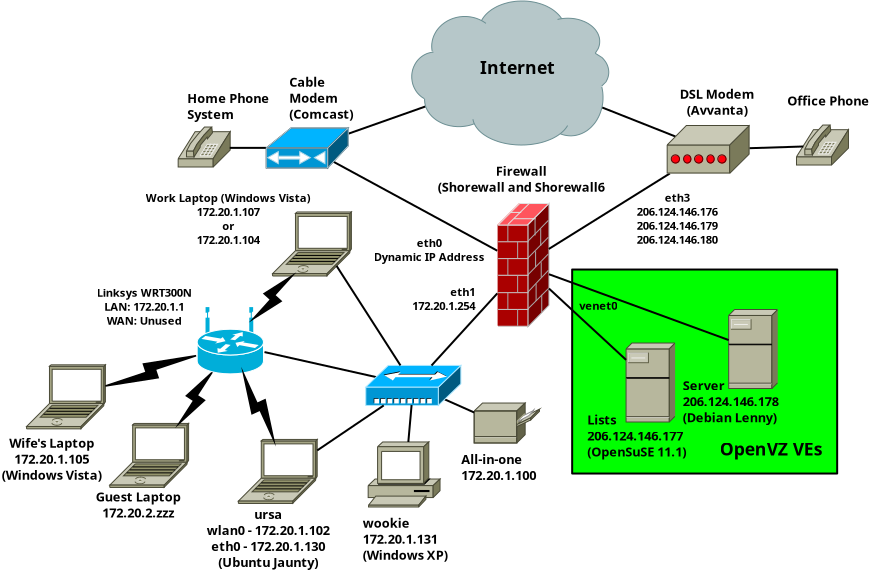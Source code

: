 <?xml version="1.0" encoding="UTF-8"?>
<dia:diagram xmlns:dia="http://www.lysator.liu.se/~alla/dia/">
  <dia:layer name="Background" visible="true">
    <dia:object type="Standard - Box" version="0" id="O0">
      <dia:attribute name="obj_pos">
        <dia:point val="34.45,8.725"/>
      </dia:attribute>
      <dia:attribute name="obj_bb">
        <dia:rectangle val="34.4,8.675;47.75,18.975"/>
      </dia:attribute>
      <dia:attribute name="elem_corner">
        <dia:point val="34.45,8.725"/>
      </dia:attribute>
      <dia:attribute name="elem_width">
        <dia:real val="13.25"/>
      </dia:attribute>
      <dia:attribute name="elem_height">
        <dia:real val="10.2"/>
      </dia:attribute>
      <dia:attribute name="inner_color">
        <dia:color val="#00ff00"/>
      </dia:attribute>
      <dia:attribute name="show_background">
        <dia:boolean val="true"/>
      </dia:attribute>
      <dia:attribute name="corner_radius">
        <dia:real val="1.175e-38"/>
      </dia:attribute>
    </dia:object>
    <dia:object type="Standard - Line" version="0" id="O1">
      <dia:attribute name="obj_pos">
        <dia:point val="30.707,7.786"/>
      </dia:attribute>
      <dia:attribute name="obj_bb">
        <dia:rectangle val="22.449,3.27;30.775,7.853"/>
      </dia:attribute>
      <dia:attribute name="conn_endpoints">
        <dia:point val="30.707,7.786"/>
        <dia:point val="22.517,3.338"/>
      </dia:attribute>
      <dia:attribute name="numcp">
        <dia:int val="1"/>
      </dia:attribute>
      <dia:connections>
        <dia:connection handle="0" to="O2" connection="10"/>
        <dia:connection handle="1" to="O41" connection="8"/>
      </dia:connections>
    </dia:object>
    <dia:object type="Cisco - Firewall" version="0" id="O2">
      <dia:attribute name="obj_pos">
        <dia:point val="30.722,5.4"/>
      </dia:attribute>
      <dia:attribute name="obj_bb">
        <dia:rectangle val="30.707,5.389;33.323,11.594"/>
      </dia:attribute>
      <dia:attribute name="elem_corner">
        <dia:point val="30.722,5.4"/>
      </dia:attribute>
      <dia:attribute name="elem_width">
        <dia:real val="2.565"/>
      </dia:attribute>
      <dia:attribute name="elem_height">
        <dia:real val="6.188"/>
      </dia:attribute>
      <dia:attribute name="line_width">
        <dia:real val="0.1"/>
      </dia:attribute>
      <dia:attribute name="line_colour">
        <dia:color val="#000000"/>
      </dia:attribute>
      <dia:attribute name="fill_colour">
        <dia:color val="#ffffff"/>
      </dia:attribute>
      <dia:attribute name="show_background">
        <dia:boolean val="true"/>
      </dia:attribute>
      <dia:attribute name="line_style">
        <dia:enum val="0"/>
        <dia:real val="1"/>
      </dia:attribute>
      <dia:attribute name="flip_horizontal">
        <dia:boolean val="false"/>
      </dia:attribute>
      <dia:attribute name="flip_vertical">
        <dia:boolean val="false"/>
      </dia:attribute>
    </dia:object>
    <dia:object type="Standard - Line" version="0" id="O3">
      <dia:attribute name="obj_pos">
        <dia:point val="33.281,7.698"/>
      </dia:attribute>
      <dia:attribute name="obj_bb">
        <dia:rectangle val="33.212,3.853;39.403,7.767"/>
      </dia:attribute>
      <dia:attribute name="conn_endpoints">
        <dia:point val="33.281,7.698"/>
        <dia:point val="39.334,3.922"/>
      </dia:attribute>
      <dia:attribute name="numcp">
        <dia:int val="1"/>
      </dia:attribute>
      <dia:connections>
        <dia:connection handle="0" to="O2" connection="10"/>
        <dia:connection handle="1" to="O42" connection="10"/>
      </dia:connections>
    </dia:object>
    <dia:object type="Cisco - Laptop" version="0" id="O4">
      <dia:attribute name="obj_pos">
        <dia:point val="19.471,5.848"/>
      </dia:attribute>
      <dia:attribute name="obj_bb">
        <dia:rectangle val="19.47,5.847;23.412,9.803"/>
      </dia:attribute>
      <dia:attribute name="elem_corner">
        <dia:point val="19.471,5.848"/>
      </dia:attribute>
      <dia:attribute name="elem_width">
        <dia:real val="3.94"/>
      </dia:attribute>
      <dia:attribute name="elem_height">
        <dia:real val="3.202"/>
      </dia:attribute>
      <dia:attribute name="line_width">
        <dia:real val="0.1"/>
      </dia:attribute>
      <dia:attribute name="line_colour">
        <dia:color val="#000000"/>
      </dia:attribute>
      <dia:attribute name="fill_colour">
        <dia:color val="#ffffff"/>
      </dia:attribute>
      <dia:attribute name="show_background">
        <dia:boolean val="true"/>
      </dia:attribute>
      <dia:attribute name="line_style">
        <dia:enum val="0"/>
        <dia:real val="1"/>
      </dia:attribute>
      <dia:attribute name="flip_horizontal">
        <dia:boolean val="false"/>
      </dia:attribute>
      <dia:attribute name="flip_vertical">
        <dia:boolean val="false"/>
      </dia:attribute>
    </dia:object>
    <dia:object type="Cisco - Laptop" version="0" id="O5">
      <dia:attribute name="obj_pos">
        <dia:point val="17.761,17.221"/>
      </dia:attribute>
      <dia:attribute name="obj_bb">
        <dia:rectangle val="17.76,17.22;21.702,20.863"/>
      </dia:attribute>
      <dia:attribute name="elem_corner">
        <dia:point val="17.761,17.221"/>
      </dia:attribute>
      <dia:attribute name="elem_width">
        <dia:real val="3.94"/>
      </dia:attribute>
      <dia:attribute name="elem_height">
        <dia:real val="3.202"/>
      </dia:attribute>
      <dia:attribute name="line_width">
        <dia:real val="0.1"/>
      </dia:attribute>
      <dia:attribute name="line_colour">
        <dia:color val="#000000"/>
      </dia:attribute>
      <dia:attribute name="fill_colour">
        <dia:color val="#ffffff"/>
      </dia:attribute>
      <dia:attribute name="show_background">
        <dia:boolean val="true"/>
      </dia:attribute>
      <dia:attribute name="line_style">
        <dia:enum val="0"/>
        <dia:real val="1"/>
      </dia:attribute>
      <dia:attribute name="flip_horizontal">
        <dia:boolean val="false"/>
      </dia:attribute>
      <dia:attribute name="flip_vertical">
        <dia:boolean val="false"/>
      </dia:attribute>
    </dia:object>
    <dia:object type="Cisco - Laptop" version="0" id="O6">
      <dia:attribute name="obj_pos">
        <dia:point val="7.171,13.491"/>
      </dia:attribute>
      <dia:attribute name="obj_bb">
        <dia:rectangle val="7.17,13.49;11.112,17.074"/>
      </dia:attribute>
      <dia:attribute name="elem_corner">
        <dia:point val="7.171,13.491"/>
      </dia:attribute>
      <dia:attribute name="elem_width">
        <dia:real val="3.94"/>
      </dia:attribute>
      <dia:attribute name="elem_height">
        <dia:real val="3.202"/>
      </dia:attribute>
      <dia:attribute name="line_width">
        <dia:real val="0.1"/>
      </dia:attribute>
      <dia:attribute name="line_colour">
        <dia:color val="#000000"/>
      </dia:attribute>
      <dia:attribute name="fill_colour">
        <dia:color val="#ffffff"/>
      </dia:attribute>
      <dia:attribute name="show_background">
        <dia:boolean val="true"/>
      </dia:attribute>
      <dia:attribute name="line_style">
        <dia:enum val="0"/>
        <dia:real val="1"/>
      </dia:attribute>
      <dia:attribute name="flip_horizontal">
        <dia:boolean val="false"/>
      </dia:attribute>
      <dia:attribute name="flip_vertical">
        <dia:boolean val="false"/>
      </dia:attribute>
    </dia:object>
    <dia:object type="Network - WAN Link" version="1" id="O7">
      <dia:attribute name="obj_pos">
        <dia:point val="11.111,14.548"/>
      </dia:attribute>
      <dia:attribute name="obj_bb">
        <dia:rectangle val="11.111,13.035;15.65,14.548"/>
      </dia:attribute>
      <dia:attribute name="conn_endpoints">
        <dia:point val="11.111,14.548"/>
        <dia:point val="15.65,13.035"/>
      </dia:attribute>
      <dia:attribute name="width">
        <dia:real val="1"/>
      </dia:attribute>
      <dia:attribute name="line_color">
        <dia:color val="#000000"/>
      </dia:attribute>
      <dia:attribute name="fill_color">
        <dia:color val="#000000"/>
      </dia:attribute>
      <dia:connections>
        <dia:connection handle="0" to="O6" connection="8"/>
        <dia:connection handle="1" to="O40" connection="9"/>
      </dia:connections>
    </dia:object>
    <dia:object type="Standard - Line" version="0" id="O8">
      <dia:attribute name="obj_pos">
        <dia:point val="24.719,14.12"/>
      </dia:attribute>
      <dia:attribute name="obj_bb">
        <dia:rectangle val="19.006,12.794;24.778,14.18"/>
      </dia:attribute>
      <dia:attribute name="conn_endpoints">
        <dia:point val="24.719,14.12"/>
        <dia:point val="19.066,12.854"/>
      </dia:attribute>
      <dia:attribute name="numcp">
        <dia:int val="1"/>
      </dia:attribute>
      <dia:connections>
        <dia:connection handle="0" to="O23" connection="10"/>
        <dia:connection handle="1" to="O40" connection="9"/>
      </dia:connections>
    </dia:object>
    <dia:object type="Cisco - File Server" version="0" id="O9">
      <dia:attribute name="obj_pos">
        <dia:point val="37.145,12.4"/>
      </dia:attribute>
      <dia:attribute name="obj_bb">
        <dia:rectangle val="37.143,12.399;39.599,16.351"/>
      </dia:attribute>
      <dia:attribute name="elem_corner">
        <dia:point val="37.145,12.4"/>
      </dia:attribute>
      <dia:attribute name="elem_width">
        <dia:real val="2.453"/>
      </dia:attribute>
      <dia:attribute name="elem_height">
        <dia:real val="3.95"/>
      </dia:attribute>
      <dia:attribute name="line_width">
        <dia:real val="0.1"/>
      </dia:attribute>
      <dia:attribute name="line_colour">
        <dia:color val="#000000"/>
      </dia:attribute>
      <dia:attribute name="fill_colour">
        <dia:color val="#ffffff"/>
      </dia:attribute>
      <dia:attribute name="show_background">
        <dia:boolean val="true"/>
      </dia:attribute>
      <dia:attribute name="line_style">
        <dia:enum val="0"/>
        <dia:real val="1"/>
      </dia:attribute>
      <dia:attribute name="flip_horizontal">
        <dia:boolean val="false"/>
      </dia:attribute>
      <dia:attribute name="flip_vertical">
        <dia:boolean val="false"/>
      </dia:attribute>
    </dia:object>
    <dia:object type="Standard - Line" version="0" id="O10">
      <dia:attribute name="obj_pos">
        <dia:point val="33.289,9.677"/>
      </dia:attribute>
      <dia:attribute name="obj_bb">
        <dia:rectangle val="33.218,9.606;37.216,13.314"/>
      </dia:attribute>
      <dia:attribute name="conn_endpoints">
        <dia:point val="33.289,9.677"/>
        <dia:point val="37.145,13.244"/>
      </dia:attribute>
      <dia:attribute name="numcp">
        <dia:int val="1"/>
      </dia:attribute>
      <dia:connections>
        <dia:connection handle="0" to="O2" connection="10"/>
        <dia:connection handle="1" to="O9" connection="10"/>
      </dia:connections>
    </dia:object>
    <dia:object type="Cisco - Printer" version="0" id="O11">
      <dia:attribute name="obj_pos">
        <dia:point val="29.55,15.4"/>
      </dia:attribute>
      <dia:attribute name="obj_bb">
        <dia:rectangle val="29.549,15.399;32.818,17.401"/>
      </dia:attribute>
      <dia:attribute name="elem_corner">
        <dia:point val="29.55,15.4"/>
      </dia:attribute>
      <dia:attribute name="elem_width">
        <dia:real val="3.265"/>
      </dia:attribute>
      <dia:attribute name="elem_height">
        <dia:real val="2"/>
      </dia:attribute>
      <dia:attribute name="line_width">
        <dia:real val="0.1"/>
      </dia:attribute>
      <dia:attribute name="line_colour">
        <dia:color val="#000000"/>
      </dia:attribute>
      <dia:attribute name="fill_colour">
        <dia:color val="#ffffff"/>
      </dia:attribute>
      <dia:attribute name="show_background">
        <dia:boolean val="true"/>
      </dia:attribute>
      <dia:attribute name="line_style">
        <dia:enum val="0"/>
        <dia:real val="1"/>
      </dia:attribute>
      <dia:attribute name="flip_horizontal">
        <dia:boolean val="false"/>
      </dia:attribute>
      <dia:attribute name="flip_vertical">
        <dia:boolean val="false"/>
      </dia:attribute>
    </dia:object>
    <dia:object type="Standard - Line" version="0" id="O12">
      <dia:attribute name="obj_pos">
        <dia:point val="28.077,15.219"/>
      </dia:attribute>
      <dia:attribute name="obj_bb">
        <dia:rectangle val="28.011,15.153;29.616,15.941"/>
      </dia:attribute>
      <dia:attribute name="conn_endpoints">
        <dia:point val="28.077,15.219"/>
        <dia:point val="29.55,15.875"/>
      </dia:attribute>
      <dia:attribute name="numcp">
        <dia:int val="1"/>
      </dia:attribute>
      <dia:connections>
        <dia:connection handle="0" to="O23" connection="10"/>
        <dia:connection handle="1" to="O11" connection="10"/>
      </dia:connections>
    </dia:object>
    <dia:object type="Standard - Text" version="1" id="O13">
      <dia:attribute name="obj_pos">
        <dia:point val="20.777,3.65"/>
      </dia:attribute>
      <dia:attribute name="obj_bb">
        <dia:rectangle val="20.777,3.25;20.777,4.45"/>
      </dia:attribute>
      <dia:attribute name="text">
        <dia:composite type="text">
          <dia:attribute name="string">
            <dia:string>##</dia:string>
          </dia:attribute>
          <dia:attribute name="font">
            <dia:font family="sans" style="0" name="Helvetica"/>
          </dia:attribute>
          <dia:attribute name="height">
            <dia:real val="0.8"/>
          </dia:attribute>
          <dia:attribute name="pos">
            <dia:point val="20.777,3.65"/>
          </dia:attribute>
          <dia:attribute name="color">
            <dia:color val="#000000"/>
          </dia:attribute>
          <dia:attribute name="alignment">
            <dia:enum val="0"/>
          </dia:attribute>
        </dia:composite>
      </dia:attribute>
      <dia:attribute name="valign">
        <dia:enum val="3"/>
      </dia:attribute>
    </dia:object>
    <dia:object type="Standard - Text" version="1" id="O14">
      <dia:attribute name="obj_pos">
        <dia:point val="35.2,16.475"/>
      </dia:attribute>
      <dia:attribute name="obj_bb">
        <dia:rectangle val="35.2,15.915;40.767,18.507"/>
      </dia:attribute>
      <dia:attribute name="text">
        <dia:composite type="text">
          <dia:attribute name="string">
            <dia:string>#Lists
206.124.146.177
(OpenSuSE 11.1)#</dia:string>
          </dia:attribute>
          <dia:attribute name="font">
            <dia:font family="sans" style="80" name="Helvetica-Bold"/>
          </dia:attribute>
          <dia:attribute name="height">
            <dia:real val="0.8"/>
          </dia:attribute>
          <dia:attribute name="pos">
            <dia:point val="35.2,16.475"/>
          </dia:attribute>
          <dia:attribute name="color">
            <dia:color val="#000000"/>
          </dia:attribute>
          <dia:attribute name="alignment">
            <dia:enum val="0"/>
          </dia:attribute>
        </dia:composite>
      </dia:attribute>
      <dia:attribute name="valign">
        <dia:enum val="3"/>
      </dia:attribute>
    </dia:object>
    <dia:object type="Standard - Text" version="1" id="O15">
      <dia:attribute name="obj_pos">
        <dia:point val="28.9,18.45"/>
      </dia:attribute>
      <dia:attribute name="obj_bb">
        <dia:rectangle val="28.9,17.89;33.23,19.682"/>
      </dia:attribute>
      <dia:attribute name="text">
        <dia:composite type="text">
          <dia:attribute name="string">
            <dia:string>#All-in-one
172.20.1.100#</dia:string>
          </dia:attribute>
          <dia:attribute name="font">
            <dia:font family="sans" style="80" name="Helvetica-Bold"/>
          </dia:attribute>
          <dia:attribute name="height">
            <dia:real val="0.8"/>
          </dia:attribute>
          <dia:attribute name="pos">
            <dia:point val="28.9,18.45"/>
          </dia:attribute>
          <dia:attribute name="color">
            <dia:color val="#000000"/>
          </dia:attribute>
          <dia:attribute name="alignment">
            <dia:enum val="0"/>
          </dia:attribute>
        </dia:composite>
      </dia:attribute>
      <dia:attribute name="valign">
        <dia:enum val="3"/>
      </dia:attribute>
    </dia:object>
    <dia:object type="Standard - Text" version="1" id="O16">
      <dia:attribute name="obj_pos">
        <dia:point val="31.9,4.037"/>
      </dia:attribute>
      <dia:attribute name="obj_bb">
        <dia:rectangle val="27.499,3.495;36.301,5.235"/>
      </dia:attribute>
      <dia:attribute name="text">
        <dia:composite type="text">
          <dia:attribute name="string">
            <dia:string>#Firewall
(Shorewall and Shorewall6#</dia:string>
          </dia:attribute>
          <dia:attribute name="font">
            <dia:font family="sans" style="80" name="Helvetica-Bold"/>
          </dia:attribute>
          <dia:attribute name="height">
            <dia:real val="0.8"/>
          </dia:attribute>
          <dia:attribute name="pos">
            <dia:point val="31.9,4.037"/>
          </dia:attribute>
          <dia:attribute name="color">
            <dia:color val="#000000"/>
          </dia:attribute>
          <dia:attribute name="alignment">
            <dia:enum val="1"/>
          </dia:attribute>
        </dia:composite>
      </dia:attribute>
      <dia:attribute name="valign">
        <dia:enum val="3"/>
      </dia:attribute>
    </dia:object>
    <dia:object type="Standard - Text" version="1" id="O17">
      <dia:attribute name="obj_pos">
        <dia:point val="19.25,21.2"/>
      </dia:attribute>
      <dia:attribute name="obj_bb">
        <dia:rectangle val="15.794,20.64;22.723,24.032"/>
      </dia:attribute>
      <dia:attribute name="text">
        <dia:composite type="text">
          <dia:attribute name="string">
            <dia:string>#ursa
wlan0 - 172.20.1.102
eth0 - 172.20.1.130
(Ubuntu Jaunty)#</dia:string>
          </dia:attribute>
          <dia:attribute name="font">
            <dia:font family="sans" style="80" name="Helvetica-Bold"/>
          </dia:attribute>
          <dia:attribute name="height">
            <dia:real val="0.8"/>
          </dia:attribute>
          <dia:attribute name="pos">
            <dia:point val="19.25,21.2"/>
          </dia:attribute>
          <dia:attribute name="color">
            <dia:color val="#000000"/>
          </dia:attribute>
          <dia:attribute name="alignment">
            <dia:enum val="1"/>
          </dia:attribute>
        </dia:composite>
      </dia:attribute>
      <dia:attribute name="valign">
        <dia:enum val="3"/>
      </dia:attribute>
    </dia:object>
    <dia:object type="Standard - Text" version="1" id="O18">
      <dia:attribute name="obj_pos">
        <dia:point val="13.05,10.088"/>
      </dia:attribute>
      <dia:attribute name="obj_bb">
        <dia:rectangle val="10.502,9.613;15.598,11.835"/>
      </dia:attribute>
      <dia:attribute name="text">
        <dia:composite type="text">
          <dia:attribute name="string">
            <dia:string>#Linksys WRT300N
LAN: 172.20.1.1
WAN: Unused#</dia:string>
          </dia:attribute>
          <dia:attribute name="font">
            <dia:font family="sans" style="80" name="Helvetica-Bold"/>
          </dia:attribute>
          <dia:attribute name="height">
            <dia:real val="0.7"/>
          </dia:attribute>
          <dia:attribute name="pos">
            <dia:point val="13.05,10.088"/>
          </dia:attribute>
          <dia:attribute name="color">
            <dia:color val="#000000"/>
          </dia:attribute>
          <dia:attribute name="alignment">
            <dia:enum val="1"/>
          </dia:attribute>
        </dia:composite>
      </dia:attribute>
      <dia:attribute name="valign">
        <dia:enum val="3"/>
      </dia:attribute>
    </dia:object>
    <dia:object type="Standard - Text" version="1" id="O19">
      <dia:attribute name="obj_pos">
        <dia:point val="17.25,5.35"/>
      </dia:attribute>
      <dia:attribute name="obj_bb">
        <dia:rectangle val="12.986,4.9;21.514,8.568"/>
      </dia:attribute>
      <dia:attribute name="text">
        <dia:composite type="text">
          <dia:attribute name="string">
            <dia:string>#Work Laptop (Windows Vista)
172.20.1.107
or
172.20.1.104
#</dia:string>
          </dia:attribute>
          <dia:attribute name="font">
            <dia:font family="sans" style="80" name="Helvetica-Bold"/>
          </dia:attribute>
          <dia:attribute name="height">
            <dia:real val="0.7"/>
          </dia:attribute>
          <dia:attribute name="pos">
            <dia:point val="17.25,5.35"/>
          </dia:attribute>
          <dia:attribute name="color">
            <dia:color val="#000000"/>
          </dia:attribute>
          <dia:attribute name="alignment">
            <dia:enum val="1"/>
          </dia:attribute>
        </dia:composite>
      </dia:attribute>
      <dia:attribute name="valign">
        <dia:enum val="3"/>
      </dia:attribute>
    </dia:object>
    <dia:object type="Standard - Text" version="1" id="O20">
      <dia:attribute name="obj_pos">
        <dia:point val="8.433,17.641"/>
      </dia:attribute>
      <dia:attribute name="obj_bb">
        <dia:rectangle val="5.752,17.081;11.132,19.672"/>
      </dia:attribute>
      <dia:attribute name="text">
        <dia:composite type="text">
          <dia:attribute name="string">
            <dia:string>#Wife's Laptop
172.20.1.105
(Windows Vista)#</dia:string>
          </dia:attribute>
          <dia:attribute name="font">
            <dia:font family="sans" style="80" name="Helvetica-Bold"/>
          </dia:attribute>
          <dia:attribute name="height">
            <dia:real val="0.8"/>
          </dia:attribute>
          <dia:attribute name="pos">
            <dia:point val="8.433,17.641"/>
          </dia:attribute>
          <dia:attribute name="color">
            <dia:color val="#000000"/>
          </dia:attribute>
          <dia:attribute name="alignment">
            <dia:enum val="1"/>
          </dia:attribute>
        </dia:composite>
      </dia:attribute>
      <dia:attribute name="valign">
        <dia:enum val="3"/>
      </dia:attribute>
    </dia:object>
    <dia:object type="Standard - Text" version="1" id="O21">
      <dia:attribute name="obj_pos">
        <dia:point val="41.7,0.188"/>
      </dia:attribute>
      <dia:attribute name="obj_bb">
        <dia:rectangle val="39.76,-0.355;43.64,1.385"/>
      </dia:attribute>
      <dia:attribute name="text">
        <dia:composite type="text">
          <dia:attribute name="string">
            <dia:string>#DSL Modem
(Avvanta)#</dia:string>
          </dia:attribute>
          <dia:attribute name="font">
            <dia:font family="sans" style="80" name="Helvetica-Bold"/>
          </dia:attribute>
          <dia:attribute name="height">
            <dia:real val="0.8"/>
          </dia:attribute>
          <dia:attribute name="pos">
            <dia:point val="41.7,0.188"/>
          </dia:attribute>
          <dia:attribute name="color">
            <dia:color val="#000000"/>
          </dia:attribute>
          <dia:attribute name="alignment">
            <dia:enum val="1"/>
          </dia:attribute>
        </dia:composite>
      </dia:attribute>
      <dia:attribute name="valign">
        <dia:enum val="3"/>
      </dia:attribute>
    </dia:object>
    <dia:object type="Standard - Line" version="0" id="O22">
      <dia:attribute name="obj_pos">
        <dia:point val="39.688,2.105"/>
      </dia:attribute>
      <dia:attribute name="obj_bb">
        <dia:rectangle val="35.873,0.555;39.753,2.17"/>
      </dia:attribute>
      <dia:attribute name="conn_endpoints">
        <dia:point val="39.688,2.105"/>
        <dia:point val="35.938,0.619"/>
      </dia:attribute>
      <dia:attribute name="numcp">
        <dia:int val="1"/>
      </dia:attribute>
      <dia:connections>
        <dia:connection handle="0" to="O42" connection="10"/>
        <dia:connection handle="1" to="O43" connection="14"/>
      </dia:connections>
    </dia:object>
    <dia:object type="Cisco - Small hub" version="0" id="O23">
      <dia:attribute name="obj_pos">
        <dia:point val="24.131,13.521"/>
      </dia:attribute>
      <dia:attribute name="obj_bb">
        <dia:rectangle val="24.13,13.52;28.886,15.522"/>
      </dia:attribute>
      <dia:attribute name="elem_corner">
        <dia:point val="24.131,13.521"/>
      </dia:attribute>
      <dia:attribute name="elem_width">
        <dia:real val="4.754"/>
      </dia:attribute>
      <dia:attribute name="elem_height">
        <dia:real val="2"/>
      </dia:attribute>
      <dia:attribute name="line_width">
        <dia:real val="0.1"/>
      </dia:attribute>
      <dia:attribute name="line_colour">
        <dia:color val="#000000"/>
      </dia:attribute>
      <dia:attribute name="fill_colour">
        <dia:color val="#ffffff"/>
      </dia:attribute>
      <dia:attribute name="show_background">
        <dia:boolean val="true"/>
      </dia:attribute>
      <dia:attribute name="line_style">
        <dia:enum val="0"/>
        <dia:real val="1"/>
      </dia:attribute>
      <dia:attribute name="flip_horizontal">
        <dia:boolean val="false"/>
      </dia:attribute>
      <dia:attribute name="flip_vertical">
        <dia:boolean val="false"/>
      </dia:attribute>
    </dia:object>
    <dia:object type="Standard - Line" version="0" id="O24">
      <dia:attribute name="obj_pos">
        <dia:point val="30.707,9.919"/>
      </dia:attribute>
      <dia:attribute name="obj_bb">
        <dia:rectangle val="27.345,9.848;30.777,13.597"/>
      </dia:attribute>
      <dia:attribute name="conn_endpoints">
        <dia:point val="30.707,9.919"/>
        <dia:point val="27.416,13.526"/>
      </dia:attribute>
      <dia:attribute name="numcp">
        <dia:int val="1"/>
      </dia:attribute>
      <dia:connections>
        <dia:connection handle="0" to="O2" connection="10"/>
        <dia:connection handle="1" to="O23" connection="10"/>
      </dia:connections>
    </dia:object>
    <dia:object type="Standard - Text" version="1" id="O25">
      <dia:attribute name="obj_pos">
        <dia:point val="29.6,10.05"/>
      </dia:attribute>
      <dia:attribute name="obj_bb">
        <dia:rectangle val="25.82,9.575;29.6,11.098"/>
      </dia:attribute>
      <dia:attribute name="text">
        <dia:composite type="text">
          <dia:attribute name="string">
            <dia:string>#eth1
172.20.1.254#</dia:string>
          </dia:attribute>
          <dia:attribute name="font">
            <dia:font family="sans" style="80" name="Helvetica-Bold"/>
          </dia:attribute>
          <dia:attribute name="height">
            <dia:real val="0.7"/>
          </dia:attribute>
          <dia:attribute name="pos">
            <dia:point val="29.6,10.05"/>
          </dia:attribute>
          <dia:attribute name="color">
            <dia:color val="#000000"/>
          </dia:attribute>
          <dia:attribute name="alignment">
            <dia:enum val="2"/>
          </dia:attribute>
        </dia:composite>
      </dia:attribute>
      <dia:attribute name="valign">
        <dia:enum val="3"/>
      </dia:attribute>
    </dia:object>
    <dia:object type="Cisco - Laptop" version="0" id="O26">
      <dia:attribute name="obj_pos">
        <dia:point val="11.331,16.421"/>
      </dia:attribute>
      <dia:attribute name="obj_bb">
        <dia:rectangle val="11.33,16.42;15.272,20.004"/>
      </dia:attribute>
      <dia:attribute name="elem_corner">
        <dia:point val="11.331,16.421"/>
      </dia:attribute>
      <dia:attribute name="elem_width">
        <dia:real val="3.94"/>
      </dia:attribute>
      <dia:attribute name="elem_height">
        <dia:real val="3.202"/>
      </dia:attribute>
      <dia:attribute name="line_width">
        <dia:real val="0.1"/>
      </dia:attribute>
      <dia:attribute name="line_colour">
        <dia:color val="#000000"/>
      </dia:attribute>
      <dia:attribute name="fill_colour">
        <dia:color val="#ffffff"/>
      </dia:attribute>
      <dia:attribute name="show_background">
        <dia:boolean val="true"/>
      </dia:attribute>
      <dia:attribute name="line_style">
        <dia:enum val="0"/>
        <dia:real val="1"/>
      </dia:attribute>
      <dia:attribute name="flip_horizontal">
        <dia:boolean val="false"/>
      </dia:attribute>
      <dia:attribute name="flip_vertical">
        <dia:boolean val="false"/>
      </dia:attribute>
    </dia:object>
    <dia:object type="Standard - Text" version="1" id="O27">
      <dia:attribute name="obj_pos">
        <dia:point val="12.758,20.325"/>
      </dia:attribute>
      <dia:attribute name="obj_bb">
        <dia:rectangle val="10.557,19.782;14.957,21.523"/>
      </dia:attribute>
      <dia:attribute name="text">
        <dia:composite type="text">
          <dia:attribute name="string">
            <dia:string>#Guest Laptop
172.20.2.zzz#</dia:string>
          </dia:attribute>
          <dia:attribute name="font">
            <dia:font family="sans" style="80" name="Helvetica-Bold"/>
          </dia:attribute>
          <dia:attribute name="height">
            <dia:real val="0.8"/>
          </dia:attribute>
          <dia:attribute name="pos">
            <dia:point val="12.758,20.325"/>
          </dia:attribute>
          <dia:attribute name="color">
            <dia:color val="#000000"/>
          </dia:attribute>
          <dia:attribute name="alignment">
            <dia:enum val="1"/>
          </dia:attribute>
        </dia:composite>
      </dia:attribute>
      <dia:attribute name="valign">
        <dia:enum val="3"/>
      </dia:attribute>
    </dia:object>
    <dia:object type="Network - WAN Link" version="1" id="O28">
      <dia:attribute name="obj_pos">
        <dia:point val="16.432,13.885"/>
      </dia:attribute>
      <dia:attribute name="obj_bb">
        <dia:rectangle val="14.795,13.885;16.432,16.421"/>
      </dia:attribute>
      <dia:attribute name="conn_endpoints">
        <dia:point val="16.432,13.885"/>
        <dia:point val="14.795,16.421"/>
      </dia:attribute>
      <dia:attribute name="width">
        <dia:real val="1"/>
      </dia:attribute>
      <dia:attribute name="line_color">
        <dia:color val="#000000"/>
      </dia:attribute>
      <dia:attribute name="fill_color">
        <dia:color val="#000000"/>
      </dia:attribute>
      <dia:connections>
        <dia:connection handle="0" to="O40" connection="9"/>
        <dia:connection handle="1" to="O26" connection="8"/>
      </dia:connections>
    </dia:object>
    <dia:object type="Standard - Line" version="0" id="O29">
      <dia:attribute name="obj_pos">
        <dia:point val="22.671,8.546"/>
      </dia:attribute>
      <dia:attribute name="obj_bb">
        <dia:rectangle val="22.602,8.477;25.935,13.59"/>
      </dia:attribute>
      <dia:attribute name="conn_endpoints">
        <dia:point val="22.671,8.546"/>
        <dia:point val="25.866,13.521"/>
      </dia:attribute>
      <dia:attribute name="numcp">
        <dia:int val="1"/>
      </dia:attribute>
      <dia:connections>
        <dia:connection handle="0" to="O4" connection="8"/>
        <dia:connection handle="1" to="O23" connection="10"/>
      </dia:connections>
    </dia:object>
    <dia:object type="Standard - Text" version="1" id="O30">
      <dia:attribute name="obj_pos">
        <dia:point val="14.3,7.775"/>
      </dia:attribute>
      <dia:attribute name="obj_bb">
        <dia:rectangle val="14.3,7.375;14.3,8.575"/>
      </dia:attribute>
      <dia:attribute name="text">
        <dia:composite type="text">
          <dia:attribute name="string">
            <dia:string>##</dia:string>
          </dia:attribute>
          <dia:attribute name="font">
            <dia:font family="sans" style="0" name="Helvetica"/>
          </dia:attribute>
          <dia:attribute name="height">
            <dia:real val="0.8"/>
          </dia:attribute>
          <dia:attribute name="pos">
            <dia:point val="14.3,7.775"/>
          </dia:attribute>
          <dia:attribute name="color">
            <dia:color val="#000000"/>
          </dia:attribute>
          <dia:attribute name="alignment">
            <dia:enum val="0"/>
          </dia:attribute>
        </dia:composite>
      </dia:attribute>
      <dia:attribute name="valign">
        <dia:enum val="3"/>
      </dia:attribute>
    </dia:object>
    <dia:object type="Standard - Text" version="1" id="O31">
      <dia:attribute name="obj_pos">
        <dia:point val="20.3,-0.412"/>
      </dia:attribute>
      <dia:attribute name="obj_bb">
        <dia:rectangle val="20.3,-0.919;23.635,2.486"/>
      </dia:attribute>
      <dia:attribute name="text">
        <dia:composite type="text">
          <dia:attribute name="string">
            <dia:string>#Cable
Modem
(Comcast)
#</dia:string>
          </dia:attribute>
          <dia:attribute name="font">
            <dia:font family="sans" style="80" name="Helvetica-Bold"/>
          </dia:attribute>
          <dia:attribute name="height">
            <dia:real val="0.8"/>
          </dia:attribute>
          <dia:attribute name="pos">
            <dia:point val="20.3,-0.412"/>
          </dia:attribute>
          <dia:attribute name="color">
            <dia:color val="#000000"/>
          </dia:attribute>
          <dia:attribute name="alignment">
            <dia:enum val="0"/>
          </dia:attribute>
        </dia:composite>
      </dia:attribute>
      <dia:attribute name="valign">
        <dia:enum val="3"/>
      </dia:attribute>
    </dia:object>
    <dia:object type="Standard - Line" version="0" id="O32">
      <dia:attribute name="obj_pos">
        <dia:point val="23.254,1.936"/>
      </dia:attribute>
      <dia:attribute name="obj_bb">
        <dia:rectangle val="23.191,0.504;27.193,2.0"/>
      </dia:attribute>
      <dia:attribute name="conn_endpoints">
        <dia:point val="23.254,1.936"/>
        <dia:point val="27.129,0.567"/>
      </dia:attribute>
      <dia:attribute name="numcp">
        <dia:int val="1"/>
      </dia:attribute>
      <dia:connections>
        <dia:connection handle="0" to="O41" connection="8"/>
        <dia:connection handle="1" to="O43" connection="14"/>
      </dia:connections>
    </dia:object>
    <dia:object type="Standard - Line" version="0" id="O33">
      <dia:attribute name="obj_pos">
        <dia:point val="21.701,17.771"/>
      </dia:attribute>
      <dia:attribute name="obj_bb">
        <dia:rectangle val="21.632,15.453;25.098,17.841"/>
      </dia:attribute>
      <dia:attribute name="conn_endpoints">
        <dia:point val="21.701,17.771"/>
        <dia:point val="25.028,15.522"/>
      </dia:attribute>
      <dia:attribute name="numcp">
        <dia:int val="1"/>
      </dia:attribute>
      <dia:connections>
        <dia:connection handle="0" to="O5" connection="8"/>
        <dia:connection handle="1" to="O23" connection="10"/>
      </dia:connections>
    </dia:object>
    <dia:object type="Cisco - Phone" version="0" id="O34">
      <dia:attribute name="obj_pos">
        <dia:point val="14.75,1.6"/>
      </dia:attribute>
      <dia:attribute name="obj_bb">
        <dia:rectangle val="14.749,1.599;17.35,3.601"/>
      </dia:attribute>
      <dia:attribute name="elem_corner">
        <dia:point val="14.75,1.6"/>
      </dia:attribute>
      <dia:attribute name="elem_width">
        <dia:real val="2.6"/>
      </dia:attribute>
      <dia:attribute name="elem_height">
        <dia:real val="2"/>
      </dia:attribute>
      <dia:attribute name="line_width">
        <dia:real val="0.1"/>
      </dia:attribute>
      <dia:attribute name="line_colour">
        <dia:color val="#000000"/>
      </dia:attribute>
      <dia:attribute name="fill_colour">
        <dia:color val="#ffffff"/>
      </dia:attribute>
      <dia:attribute name="show_background">
        <dia:boolean val="true"/>
      </dia:attribute>
      <dia:attribute name="line_style">
        <dia:enum val="0"/>
        <dia:real val="1"/>
      </dia:attribute>
      <dia:attribute name="flip_horizontal">
        <dia:boolean val="false"/>
      </dia:attribute>
      <dia:attribute name="flip_vertical">
        <dia:boolean val="false"/>
      </dia:attribute>
    </dia:object>
    <dia:object type="Standard - Line" version="0" id="O35">
      <dia:attribute name="obj_pos">
        <dia:point val="17.33,2.643"/>
      </dia:attribute>
      <dia:attribute name="obj_bb">
        <dia:rectangle val="17.28,2.593;19.206,2.695"/>
      </dia:attribute>
      <dia:attribute name="conn_endpoints">
        <dia:point val="17.33,2.643"/>
        <dia:point val="19.156,2.645"/>
      </dia:attribute>
      <dia:attribute name="numcp">
        <dia:int val="1"/>
      </dia:attribute>
      <dia:connections>
        <dia:connection handle="0" to="O34" connection="11"/>
        <dia:connection handle="1" to="O41" connection="8"/>
      </dia:connections>
    </dia:object>
    <dia:object type="Standard - Text" version="1" id="O36">
      <dia:attribute name="obj_pos">
        <dia:point val="15.2,0.4"/>
      </dia:attribute>
      <dia:attribute name="obj_bb">
        <dia:rectangle val="15.2,-0.142;19.345,1.597"/>
      </dia:attribute>
      <dia:attribute name="text">
        <dia:composite type="text">
          <dia:attribute name="string">
            <dia:string>#Home Phone
System#</dia:string>
          </dia:attribute>
          <dia:attribute name="font">
            <dia:font family="sans" style="80" name="Helvetica-Bold"/>
          </dia:attribute>
          <dia:attribute name="height">
            <dia:real val="0.8"/>
          </dia:attribute>
          <dia:attribute name="pos">
            <dia:point val="15.2,0.4"/>
          </dia:attribute>
          <dia:attribute name="color">
            <dia:color val="#000000"/>
          </dia:attribute>
          <dia:attribute name="alignment">
            <dia:enum val="0"/>
          </dia:attribute>
        </dia:composite>
      </dia:attribute>
      <dia:attribute name="valign">
        <dia:enum val="3"/>
      </dia:attribute>
    </dia:object>
    <dia:object type="Cisco - Phone" version="0" id="O37">
      <dia:attribute name="obj_pos">
        <dia:point val="45.666,1.501"/>
      </dia:attribute>
      <dia:attribute name="obj_bb">
        <dia:rectangle val="45.665,1.5;48.266,3.502"/>
      </dia:attribute>
      <dia:attribute name="elem_corner">
        <dia:point val="45.666,1.501"/>
      </dia:attribute>
      <dia:attribute name="elem_width">
        <dia:real val="2.6"/>
      </dia:attribute>
      <dia:attribute name="elem_height">
        <dia:real val="2"/>
      </dia:attribute>
      <dia:attribute name="line_width">
        <dia:real val="0.1"/>
      </dia:attribute>
      <dia:attribute name="line_colour">
        <dia:color val="#000000"/>
      </dia:attribute>
      <dia:attribute name="fill_colour">
        <dia:color val="#ffffff"/>
      </dia:attribute>
      <dia:attribute name="show_background">
        <dia:boolean val="true"/>
      </dia:attribute>
      <dia:attribute name="line_style">
        <dia:enum val="0"/>
        <dia:real val="1"/>
      </dia:attribute>
      <dia:attribute name="flip_horizontal">
        <dia:boolean val="false"/>
      </dia:attribute>
      <dia:attribute name="flip_vertical">
        <dia:boolean val="false"/>
      </dia:attribute>
    </dia:object>
    <dia:object type="Standard - Text" version="1" id="O38">
      <dia:attribute name="obj_pos">
        <dia:point val="45.2,0.525"/>
      </dia:attribute>
      <dia:attribute name="obj_bb">
        <dia:rectangle val="45.2,-0.018;49.34,0.922"/>
      </dia:attribute>
      <dia:attribute name="text">
        <dia:composite type="text">
          <dia:attribute name="string">
            <dia:string>#Office Phone#</dia:string>
          </dia:attribute>
          <dia:attribute name="font">
            <dia:font family="sans" style="80" name="Helvetica-Bold"/>
          </dia:attribute>
          <dia:attribute name="height">
            <dia:real val="0.8"/>
          </dia:attribute>
          <dia:attribute name="pos">
            <dia:point val="45.2,0.525"/>
          </dia:attribute>
          <dia:attribute name="color">
            <dia:color val="#000000"/>
          </dia:attribute>
          <dia:attribute name="alignment">
            <dia:enum val="0"/>
          </dia:attribute>
        </dia:composite>
      </dia:attribute>
      <dia:attribute name="valign">
        <dia:enum val="3"/>
      </dia:attribute>
    </dia:object>
    <dia:object type="Standard - Line" version="0" id="O39">
      <dia:attribute name="obj_pos">
        <dia:point val="43.307,2.66"/>
      </dia:attribute>
      <dia:attribute name="obj_bb">
        <dia:rectangle val="43.255,2.523;46.06,2.712"/>
      </dia:attribute>
      <dia:attribute name="conn_endpoints">
        <dia:point val="43.307,2.66"/>
        <dia:point val="46.008,2.575"/>
      </dia:attribute>
      <dia:attribute name="numcp">
        <dia:int val="1"/>
      </dia:attribute>
      <dia:connections>
        <dia:connection handle="0" to="O42" connection="10"/>
        <dia:connection handle="1" to="O37" connection="11"/>
      </dia:connections>
    </dia:object>
    <dia:object type="Cisco - Wireless router" version="0" id="O40">
      <dia:attribute name="obj_pos">
        <dia:point val="15.7,10.655"/>
      </dia:attribute>
      <dia:attribute name="obj_bb">
        <dia:rectangle val="14.7,10.555;20.016,13.995"/>
      </dia:attribute>
      <dia:attribute name="elem_corner">
        <dia:point val="15.7,10.655"/>
      </dia:attribute>
      <dia:attribute name="elem_width">
        <dia:real val="3.316"/>
      </dia:attribute>
      <dia:attribute name="elem_height">
        <dia:real val="3.29"/>
      </dia:attribute>
      <dia:attribute name="line_width">
        <dia:real val="0.1"/>
      </dia:attribute>
      <dia:attribute name="line_colour">
        <dia:color val="#000000"/>
      </dia:attribute>
      <dia:attribute name="fill_colour">
        <dia:color val="#ffffff"/>
      </dia:attribute>
      <dia:attribute name="show_background">
        <dia:boolean val="true"/>
      </dia:attribute>
      <dia:attribute name="line_style">
        <dia:enum val="0"/>
        <dia:real val="1"/>
      </dia:attribute>
      <dia:attribute name="flip_horizontal">
        <dia:boolean val="false"/>
      </dia:attribute>
      <dia:attribute name="flip_vertical">
        <dia:boolean val="false"/>
      </dia:attribute>
    </dia:object>
    <dia:object type="Cisco - Cable Modem" version="0" id="O41">
      <dia:attribute name="obj_pos">
        <dia:point val="19.15,1.65"/>
      </dia:attribute>
      <dia:attribute name="obj_bb">
        <dia:rectangle val="19.148,1.646;23.259,3.652"/>
      </dia:attribute>
      <dia:attribute name="elem_corner">
        <dia:point val="19.15,1.65"/>
      </dia:attribute>
      <dia:attribute name="elem_width">
        <dia:real val="4.102"/>
      </dia:attribute>
      <dia:attribute name="elem_height">
        <dia:real val="2"/>
      </dia:attribute>
      <dia:attribute name="line_width">
        <dia:real val="0.1"/>
      </dia:attribute>
      <dia:attribute name="line_colour">
        <dia:color val="#000000"/>
      </dia:attribute>
      <dia:attribute name="fill_colour">
        <dia:color val="#ffffff"/>
      </dia:attribute>
      <dia:attribute name="show_background">
        <dia:boolean val="true"/>
      </dia:attribute>
      <dia:attribute name="line_style">
        <dia:enum val="0"/>
        <dia:real val="1"/>
      </dia:attribute>
      <dia:attribute name="flip_horizontal">
        <dia:boolean val="false"/>
      </dia:attribute>
      <dia:attribute name="flip_vertical">
        <dia:boolean val="false"/>
      </dia:attribute>
    </dia:object>
    <dia:object type="Cisco - Modem" version="0" id="O42">
      <dia:attribute name="obj_pos">
        <dia:point val="39.2,1.525"/>
      </dia:attribute>
      <dia:attribute name="obj_bb">
        <dia:rectangle val="39.199,1.524;43.307,3.923"/>
      </dia:attribute>
      <dia:attribute name="elem_corner">
        <dia:point val="39.2,1.525"/>
      </dia:attribute>
      <dia:attribute name="elem_width">
        <dia:real val="4.106"/>
      </dia:attribute>
      <dia:attribute name="elem_height">
        <dia:real val="2.396"/>
      </dia:attribute>
      <dia:attribute name="line_width">
        <dia:real val="0.1"/>
      </dia:attribute>
      <dia:attribute name="line_colour">
        <dia:color val="#000000"/>
      </dia:attribute>
      <dia:attribute name="fill_colour">
        <dia:color val="#ffffff"/>
      </dia:attribute>
      <dia:attribute name="show_background">
        <dia:boolean val="true"/>
      </dia:attribute>
      <dia:attribute name="line_style">
        <dia:enum val="0"/>
        <dia:real val="1"/>
      </dia:attribute>
      <dia:attribute name="flip_horizontal">
        <dia:boolean val="false"/>
      </dia:attribute>
      <dia:attribute name="flip_vertical">
        <dia:boolean val="false"/>
      </dia:attribute>
    </dia:object>
    <dia:object type="Cisco - Cloud" version="0" id="O43">
      <dia:attribute name="obj_pos">
        <dia:point val="26.43,-4.699"/>
      </dia:attribute>
      <dia:attribute name="obj_bb">
        <dia:rectangle val="26.43,-4.7;36.281,2.501"/>
      </dia:attribute>
      <dia:attribute name="elem_corner">
        <dia:point val="26.43,-4.699"/>
      </dia:attribute>
      <dia:attribute name="elem_width">
        <dia:real val="9.85"/>
      </dia:attribute>
      <dia:attribute name="elem_height">
        <dia:real val="7.2"/>
      </dia:attribute>
      <dia:attribute name="line_width">
        <dia:real val="0.1"/>
      </dia:attribute>
      <dia:attribute name="line_colour">
        <dia:color val="#000000"/>
      </dia:attribute>
      <dia:attribute name="fill_colour">
        <dia:color val="#ffffff"/>
      </dia:attribute>
      <dia:attribute name="show_background">
        <dia:boolean val="true"/>
      </dia:attribute>
      <dia:attribute name="line_style">
        <dia:enum val="0"/>
        <dia:real val="1"/>
      </dia:attribute>
      <dia:attribute name="flip_horizontal">
        <dia:boolean val="false"/>
      </dia:attribute>
      <dia:attribute name="flip_vertical">
        <dia:boolean val="false"/>
      </dia:attribute>
    </dia:object>
    <dia:object type="Standard - Text" version="1" id="O44">
      <dia:attribute name="obj_pos">
        <dia:point val="31.716,-1.053"/>
      </dia:attribute>
      <dia:attribute name="obj_bb">
        <dia:rectangle val="29.872,-1.798;33.56,-0.508"/>
      </dia:attribute>
      <dia:attribute name="text">
        <dia:composite type="text">
          <dia:attribute name="string">
            <dia:string>#Internet#</dia:string>
          </dia:attribute>
          <dia:attribute name="font">
            <dia:font family="sans" style="80" name="Helvetica-Bold"/>
          </dia:attribute>
          <dia:attribute name="height">
            <dia:real val="1.1"/>
          </dia:attribute>
          <dia:attribute name="pos">
            <dia:point val="31.716,-1.053"/>
          </dia:attribute>
          <dia:attribute name="color">
            <dia:color val="#000000"/>
          </dia:attribute>
          <dia:attribute name="alignment">
            <dia:enum val="1"/>
          </dia:attribute>
        </dia:composite>
      </dia:attribute>
      <dia:attribute name="valign">
        <dia:enum val="3"/>
      </dia:attribute>
      <dia:connections>
        <dia:connection handle="0" to="O43" connection="14"/>
      </dia:connections>
    </dia:object>
    <dia:object type="Network - WAN Link" version="1" id="O45">
      <dia:attribute name="obj_pos">
        <dia:point val="18.019,13.94"/>
      </dia:attribute>
      <dia:attribute name="obj_bb">
        <dia:rectangle val="18.019,13.94;19.521,17.232"/>
      </dia:attribute>
      <dia:attribute name="conn_endpoints">
        <dia:point val="18.019,13.94"/>
        <dia:point val="19.521,17.232"/>
      </dia:attribute>
      <dia:attribute name="width">
        <dia:real val="1"/>
      </dia:attribute>
      <dia:attribute name="line_color">
        <dia:color val="#000000"/>
      </dia:attribute>
      <dia:attribute name="fill_color">
        <dia:color val="#000000"/>
      </dia:attribute>
      <dia:connections>
        <dia:connection handle="0" to="O40" connection="9"/>
        <dia:connection handle="1" to="O5" connection="8"/>
      </dia:connections>
    </dia:object>
    <dia:object type="Standard - Text" version="1" id="O46">
      <dia:attribute name="obj_pos">
        <dia:point val="39.7,5.338"/>
      </dia:attribute>
      <dia:attribute name="obj_bb">
        <dia:rectangle val="37.278,4.848;42.137,7.815"/>
      </dia:attribute>
      <dia:attribute name="text">
        <dia:composite type="text">
          <dia:attribute name="string">
            <dia:string>#eth3
206.124.146.176
206.124.146.179
206.124.146.180#</dia:string>
          </dia:attribute>
          <dia:attribute name="font">
            <dia:font family="sans" style="80" name="Helvetica-Bold"/>
          </dia:attribute>
          <dia:attribute name="height">
            <dia:real val="0.7"/>
          </dia:attribute>
          <dia:attribute name="pos">
            <dia:point val="39.7,5.338"/>
          </dia:attribute>
          <dia:attribute name="color">
            <dia:color val="#000000"/>
          </dia:attribute>
          <dia:attribute name="alignment">
            <dia:enum val="1"/>
          </dia:attribute>
        </dia:composite>
      </dia:attribute>
      <dia:attribute name="valign">
        <dia:enum val="3"/>
      </dia:attribute>
    </dia:object>
    <dia:object type="Standard - Text" version="1" id="O47">
      <dia:attribute name="obj_pos">
        <dia:point val="34.8,10.738"/>
      </dia:attribute>
      <dia:attribute name="obj_bb">
        <dia:rectangle val="34.8,10.262;36.785,11.085"/>
      </dia:attribute>
      <dia:attribute name="text">
        <dia:composite type="text">
          <dia:attribute name="string">
            <dia:string>#venet0#</dia:string>
          </dia:attribute>
          <dia:attribute name="font">
            <dia:font family="sans" style="80" name="Helvetica-Bold"/>
          </dia:attribute>
          <dia:attribute name="height">
            <dia:real val="0.7"/>
          </dia:attribute>
          <dia:attribute name="pos">
            <dia:point val="34.8,10.738"/>
          </dia:attribute>
          <dia:attribute name="color">
            <dia:color val="#000000"/>
          </dia:attribute>
          <dia:attribute name="alignment">
            <dia:enum val="0"/>
          </dia:attribute>
        </dia:composite>
      </dia:attribute>
      <dia:attribute name="valign">
        <dia:enum val="3"/>
      </dia:attribute>
    </dia:object>
    <dia:object type="Standard - Text" version="1" id="O48">
      <dia:attribute name="obj_pos">
        <dia:point val="27.3,7.6"/>
      </dia:attribute>
      <dia:attribute name="obj_bb">
        <dia:rectangle val="24.438,7.125;30.163,8.648"/>
      </dia:attribute>
      <dia:attribute name="text">
        <dia:composite type="text">
          <dia:attribute name="string">
            <dia:string>#eth0
Dynamic IP Address#</dia:string>
          </dia:attribute>
          <dia:attribute name="font">
            <dia:font family="sans" style="80" name="Helvetica-Bold"/>
          </dia:attribute>
          <dia:attribute name="height">
            <dia:real val="0.7"/>
          </dia:attribute>
          <dia:attribute name="pos">
            <dia:point val="27.3,7.6"/>
          </dia:attribute>
          <dia:attribute name="color">
            <dia:color val="#000000"/>
          </dia:attribute>
          <dia:attribute name="alignment">
            <dia:enum val="1"/>
          </dia:attribute>
        </dia:composite>
      </dia:attribute>
      <dia:attribute name="valign">
        <dia:enum val="3"/>
      </dia:attribute>
    </dia:object>
    <dia:object type="Network - WAN Link" version="1" id="O49">
      <dia:attribute name="obj_pos">
        <dia:point val="20.439,9.05"/>
      </dia:attribute>
      <dia:attribute name="obj_bb">
        <dia:rectangle val="18.504,9.05;20.439,11.19"/>
      </dia:attribute>
      <dia:attribute name="conn_endpoints">
        <dia:point val="20.439,9.05"/>
        <dia:point val="18.504,11.19"/>
      </dia:attribute>
      <dia:attribute name="width">
        <dia:real val="1"/>
      </dia:attribute>
      <dia:attribute name="line_color">
        <dia:color val="#000000"/>
      </dia:attribute>
      <dia:attribute name="fill_color">
        <dia:color val="#000000"/>
      </dia:attribute>
      <dia:connections>
        <dia:connection handle="0" to="O4" connection="8"/>
        <dia:connection handle="1" to="O40" connection="9"/>
      </dia:connections>
    </dia:object>
    <dia:object type="Cisco - File Server" version="0" id="O50">
      <dia:attribute name="obj_pos">
        <dia:point val="42.276,10.726"/>
      </dia:attribute>
      <dia:attribute name="obj_bb">
        <dia:rectangle val="42.275,10.725;44.73,14.677"/>
      </dia:attribute>
      <dia:attribute name="elem_corner">
        <dia:point val="42.276,10.726"/>
      </dia:attribute>
      <dia:attribute name="elem_width">
        <dia:real val="2.453"/>
      </dia:attribute>
      <dia:attribute name="elem_height">
        <dia:real val="3.95"/>
      </dia:attribute>
      <dia:attribute name="line_width">
        <dia:real val="0.1"/>
      </dia:attribute>
      <dia:attribute name="line_colour">
        <dia:color val="#000000"/>
      </dia:attribute>
      <dia:attribute name="fill_colour">
        <dia:color val="#ffffff"/>
      </dia:attribute>
      <dia:attribute name="show_background">
        <dia:boolean val="true"/>
      </dia:attribute>
      <dia:attribute name="line_style">
        <dia:enum val="0"/>
        <dia:real val="1"/>
      </dia:attribute>
      <dia:attribute name="flip_horizontal">
        <dia:boolean val="false"/>
      </dia:attribute>
      <dia:attribute name="flip_vertical">
        <dia:boolean val="false"/>
      </dia:attribute>
    </dia:object>
    <dia:object type="Standard - Line" version="0" id="O51">
      <dia:attribute name="obj_pos">
        <dia:point val="33.29,8.962"/>
      </dia:attribute>
      <dia:attribute name="obj_bb">
        <dia:rectangle val="33.226,8.898;42.34,12.318"/>
      </dia:attribute>
      <dia:attribute name="conn_endpoints">
        <dia:point val="33.29,8.962"/>
        <dia:point val="42.276,12.254"/>
      </dia:attribute>
      <dia:attribute name="numcp">
        <dia:int val="1"/>
      </dia:attribute>
      <dia:connections>
        <dia:connection handle="0" to="O2" connection="10"/>
        <dia:connection handle="1" to="O50" connection="10"/>
      </dia:connections>
    </dia:object>
    <dia:object type="Standard - Text" version="1" id="O52">
      <dia:attribute name="obj_pos">
        <dia:point val="39.975,14.768"/>
      </dia:attribute>
      <dia:attribute name="obj_bb">
        <dia:rectangle val="39.975,14.208;45.52,16.799"/>
      </dia:attribute>
      <dia:attribute name="text">
        <dia:composite type="text">
          <dia:attribute name="string">
            <dia:string>#Server
206.124.146.178
(Debian Lenny)#</dia:string>
          </dia:attribute>
          <dia:attribute name="font">
            <dia:font family="sans" style="80" name="Helvetica-Bold"/>
          </dia:attribute>
          <dia:attribute name="height">
            <dia:real val="0.8"/>
          </dia:attribute>
          <dia:attribute name="pos">
            <dia:point val="39.975,14.768"/>
          </dia:attribute>
          <dia:attribute name="color">
            <dia:color val="#000000"/>
          </dia:attribute>
          <dia:attribute name="alignment">
            <dia:enum val="0"/>
          </dia:attribute>
        </dia:composite>
      </dia:attribute>
      <dia:attribute name="valign">
        <dia:enum val="3"/>
      </dia:attribute>
    </dia:object>
    <dia:object type="Standard - Text" version="1" id="O53">
      <dia:attribute name="obj_pos">
        <dia:point val="41.825,18.025"/>
      </dia:attribute>
      <dia:attribute name="obj_bb">
        <dia:rectangle val="41.825,17.28;47.325,18.57"/>
      </dia:attribute>
      <dia:attribute name="text">
        <dia:composite type="text">
          <dia:attribute name="string">
            <dia:string>#OpenVZ VEs#</dia:string>
          </dia:attribute>
          <dia:attribute name="font">
            <dia:font family="sans" style="80" name="Helvetica-Bold"/>
          </dia:attribute>
          <dia:attribute name="height">
            <dia:real val="1.1"/>
          </dia:attribute>
          <dia:attribute name="pos">
            <dia:point val="41.825,18.025"/>
          </dia:attribute>
          <dia:attribute name="color">
            <dia:color val="#000000"/>
          </dia:attribute>
          <dia:attribute name="alignment">
            <dia:enum val="0"/>
          </dia:attribute>
        </dia:composite>
      </dia:attribute>
      <dia:attribute name="valign">
        <dia:enum val="3"/>
      </dia:attribute>
    </dia:object>
    <dia:object type="Cisco - PC" version="0" id="O54">
      <dia:attribute name="obj_pos">
        <dia:point val="24.25,17.349"/>
      </dia:attribute>
      <dia:attribute name="obj_bb">
        <dia:rectangle val="24.249,17.348;27.845,20.601"/>
      </dia:attribute>
      <dia:attribute name="elem_corner">
        <dia:point val="24.25,17.349"/>
      </dia:attribute>
      <dia:attribute name="elem_width">
        <dia:real val="3.593"/>
      </dia:attribute>
      <dia:attribute name="elem_height">
        <dia:real val="3.251"/>
      </dia:attribute>
      <dia:attribute name="line_width">
        <dia:real val="0.1"/>
      </dia:attribute>
      <dia:attribute name="line_colour">
        <dia:color val="#000000"/>
      </dia:attribute>
      <dia:attribute name="fill_colour">
        <dia:color val="#ffffff"/>
      </dia:attribute>
      <dia:attribute name="show_background">
        <dia:boolean val="true"/>
      </dia:attribute>
      <dia:attribute name="line_style">
        <dia:enum val="0"/>
        <dia:real val="1"/>
      </dia:attribute>
      <dia:attribute name="flip_horizontal">
        <dia:boolean val="false"/>
      </dia:attribute>
      <dia:attribute name="flip_vertical">
        <dia:boolean val="false"/>
      </dia:attribute>
    </dia:object>
    <dia:object type="Standard - Line" version="0" id="O55">
      <dia:attribute name="obj_pos">
        <dia:point val="26.258,17.348"/>
      </dia:attribute>
      <dia:attribute name="obj_bb">
        <dia:rectangle val="26.204,15.449;26.476,17.402"/>
      </dia:attribute>
      <dia:attribute name="conn_endpoints">
        <dia:point val="26.258,17.348"/>
        <dia:point val="26.421,15.503"/>
      </dia:attribute>
      <dia:attribute name="numcp">
        <dia:int val="1"/>
      </dia:attribute>
      <dia:connections>
        <dia:connection handle="0" to="O54" connection="11"/>
        <dia:connection handle="1" to="O23" connection="10"/>
      </dia:connections>
    </dia:object>
    <dia:object type="Standard - Text" version="1" id="O56">
      <dia:attribute name="obj_pos">
        <dia:point val="23.975,21.642"/>
      </dia:attribute>
      <dia:attribute name="obj_bb">
        <dia:rectangle val="23.975,21.083;28.57,23.674"/>
      </dia:attribute>
      <dia:attribute name="text">
        <dia:composite type="text">
          <dia:attribute name="string">
            <dia:string>#wookie
172.20.1.131
(Windows XP)#</dia:string>
          </dia:attribute>
          <dia:attribute name="font">
            <dia:font family="sans" style="80" name="Helvetica-Bold"/>
          </dia:attribute>
          <dia:attribute name="height">
            <dia:real val="0.8"/>
          </dia:attribute>
          <dia:attribute name="pos">
            <dia:point val="23.975,21.642"/>
          </dia:attribute>
          <dia:attribute name="color">
            <dia:color val="#000000"/>
          </dia:attribute>
          <dia:attribute name="alignment">
            <dia:enum val="0"/>
          </dia:attribute>
        </dia:composite>
      </dia:attribute>
      <dia:attribute name="valign">
        <dia:enum val="3"/>
      </dia:attribute>
    </dia:object>
  </dia:layer>
</dia:diagram>
